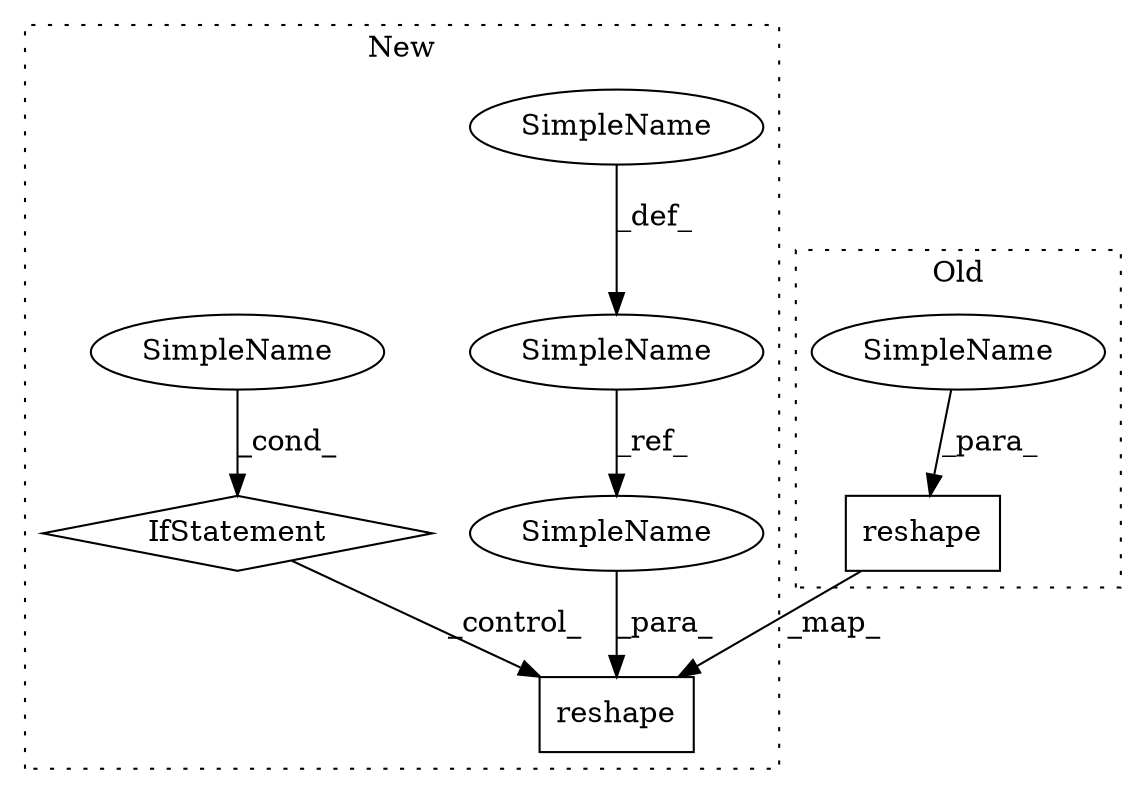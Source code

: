 digraph G {
subgraph cluster0 {
1 [label="reshape" a="32" s="1814,1890" l="8,1" shape="box"];
3 [label="SimpleName" a="42" s="" l="" shape="ellipse"];
label = "Old";
style="dotted";
}
subgraph cluster1 {
2 [label="reshape" a="32" s="1946,1978" l="8,1" shape="box"];
4 [label="SimpleName" a="42" s="1847" l="9" shape="ellipse"];
5 [label="SimpleName" a="42" s="" l="" shape="ellipse"];
6 [label="SimpleName" a="42" s="" l="" shape="ellipse"];
7 [label="IfStatement" a="25" s="1659,1717" l="4,2" shape="diamond"];
8 [label="SimpleName" a="42" s="1969" l="9" shape="ellipse"];
label = "New";
style="dotted";
}
1 -> 2 [label="_map_"];
3 -> 1 [label="_para_"];
4 -> 8 [label="_ref_"];
5 -> 4 [label="_def_"];
6 -> 7 [label="_cond_"];
7 -> 2 [label="_control_"];
8 -> 2 [label="_para_"];
}
